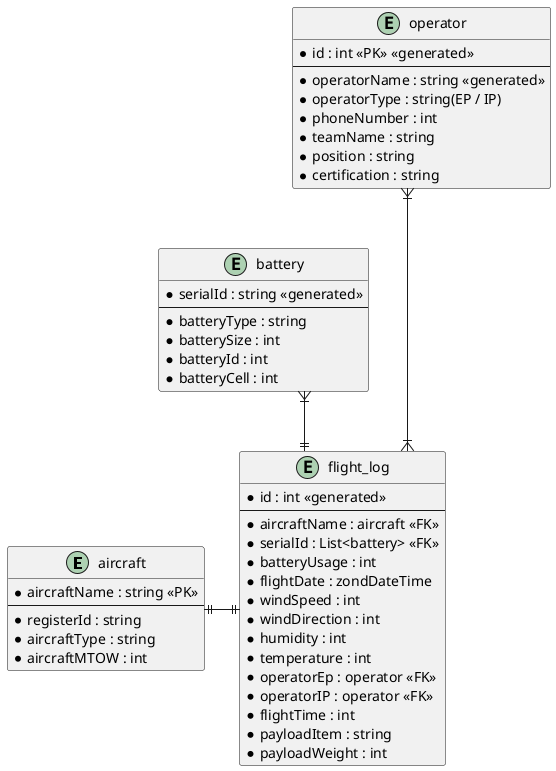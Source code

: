 @startuml

' hide the spot
' hide circle

' avoid problems with angled crows feet
skinparam linetype ortho

entity "aircraft" as e01 {
  *aircraftName : string <<PK>>
  --
  *registerId : string
  *aircraftType : string
  *aircraftMTOW : int
}

entity "battery" as e02 {
  *serialId : string <<generated>>
  --
  *batteryType : string
  *batterySize : int
  *batteryId : int
  *batteryCell : int
}

entity "operator" as e03 {
  *id : int <<PK>> <<generated>>
  --
  *operatorName : string <<generated>>
  *operatorType : string(EP / IP)
  *phoneNumber : int
  *teamName : string
  *position : string
  *certification : string
}

entity "flight_log" as e04 {
  *id : int <<generated>>
  --
  *aircraftName : aircraft <<FK>>
  *serialId : List<battery> <<FK>>
  *batteryUsage : int
  *flightDate : zondDateTime
  *windSpeed : int
  *windDirection : int
  *humidity : int
  *temperature : int
  *operatorEp : operator <<FK>>
  *operatorIP : operator <<FK>>
  *flightTime : int
  *payloadItem : string
  *payloadWeight : int
}



e01 ||-|| e04
e02 }|--|| e04
e03 }|---|{ e04



@enduml
